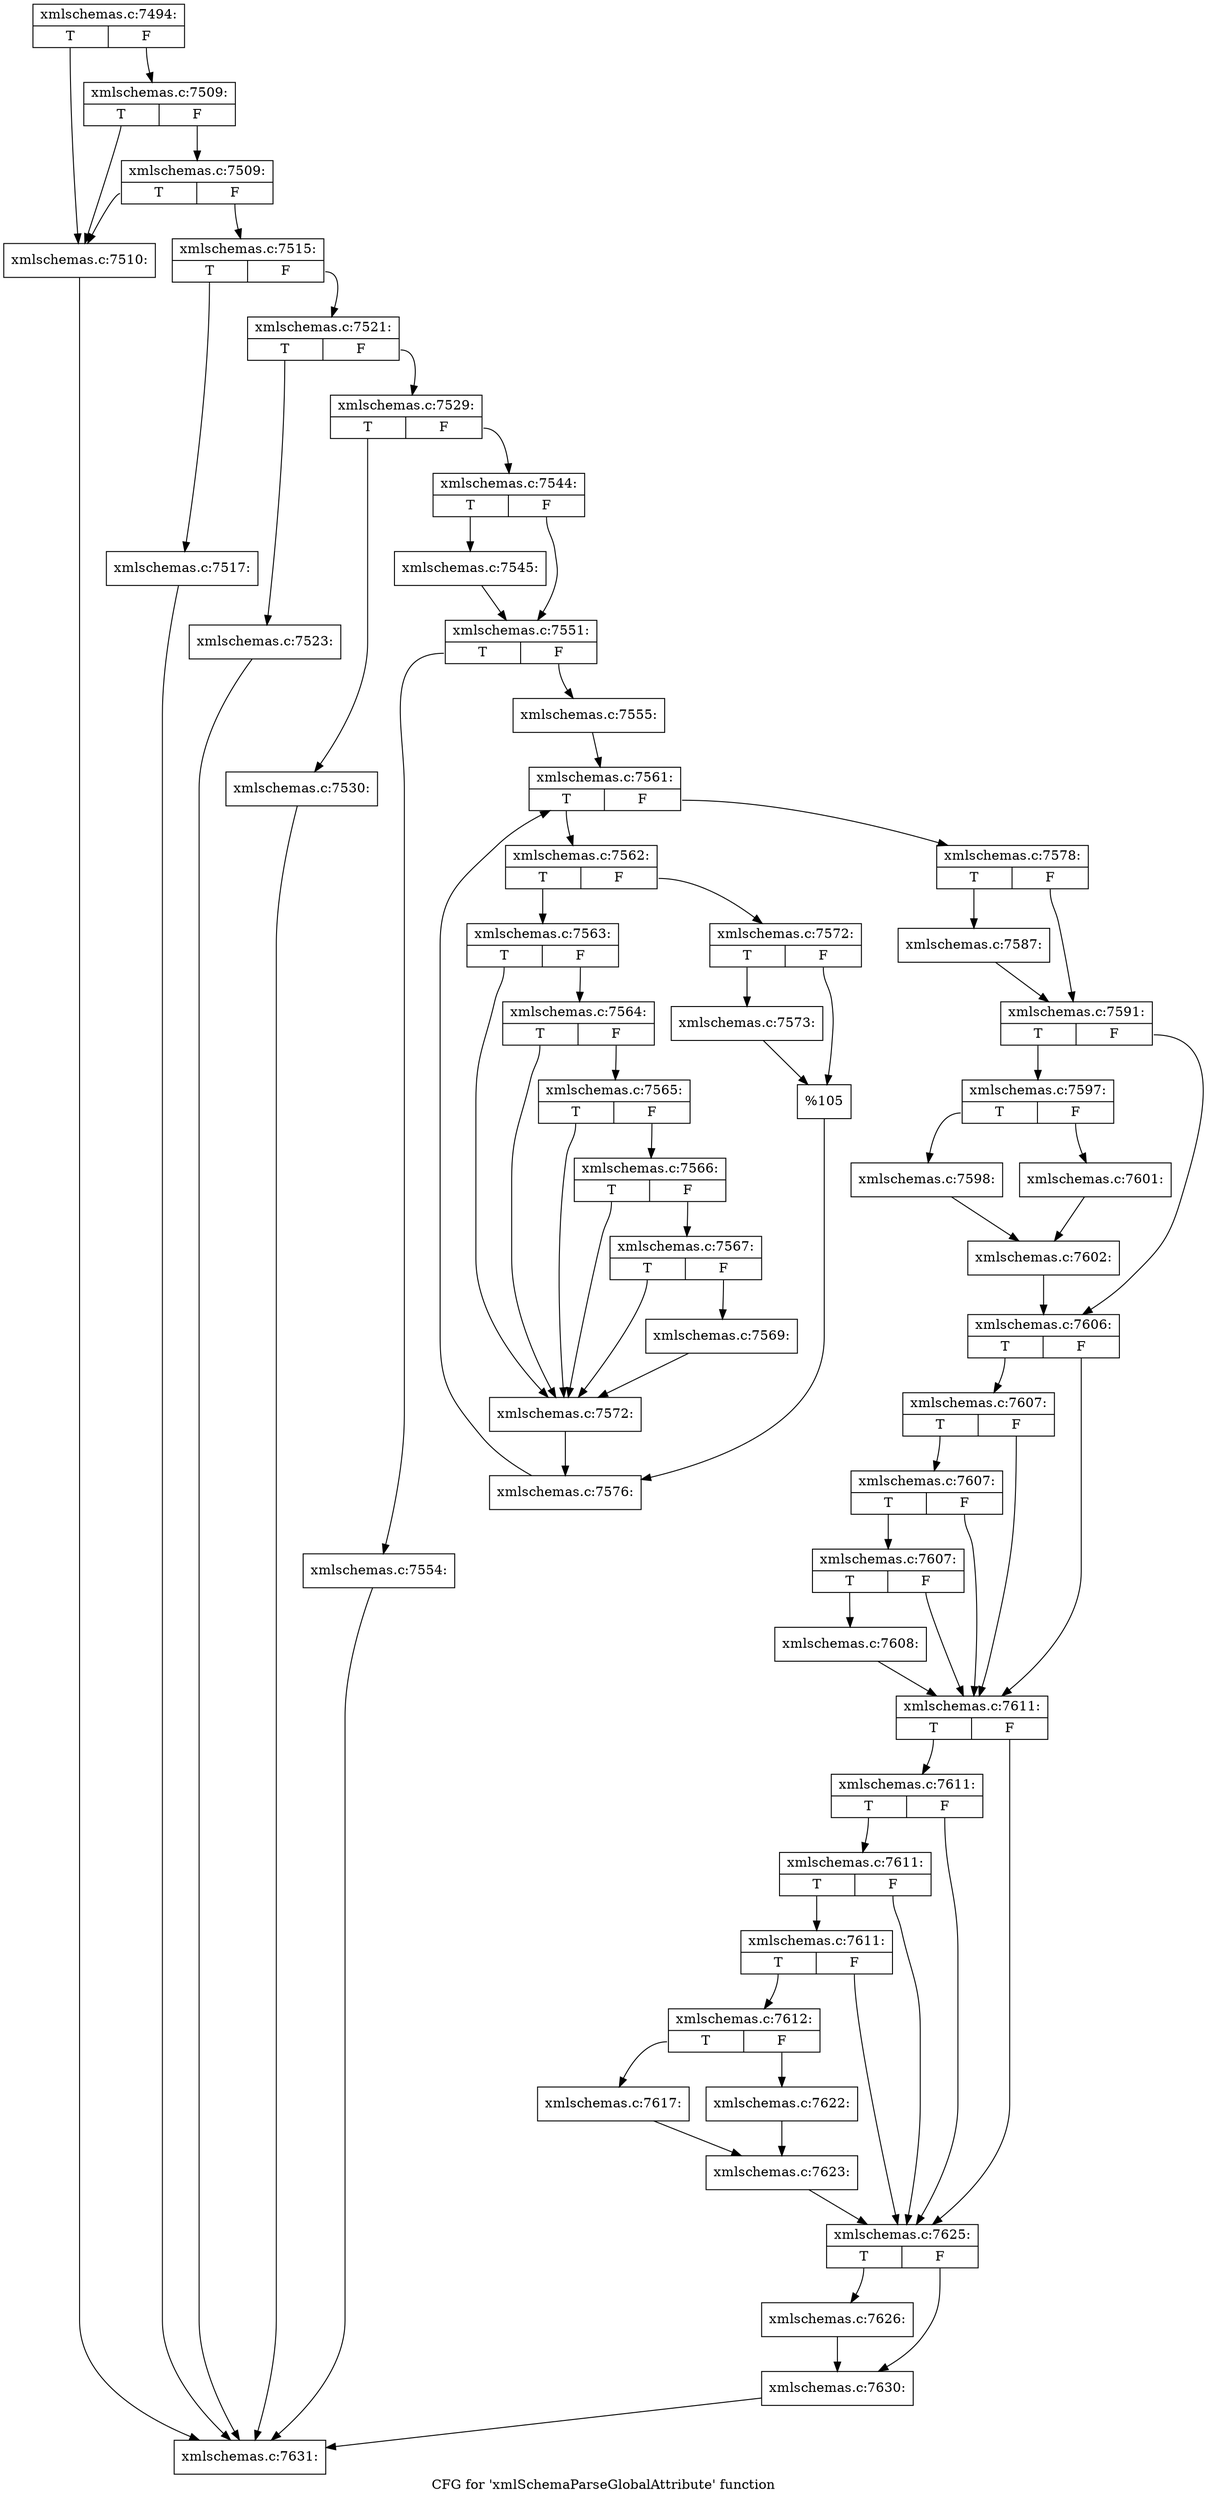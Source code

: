 digraph "CFG for 'xmlSchemaParseGlobalAttribute' function" {
	label="CFG for 'xmlSchemaParseGlobalAttribute' function";

	Node0x4fc3560 [shape=record,label="{xmlschemas.c:7494:|{<s0>T|<s1>F}}"];
	Node0x4fc3560:s0 -> Node0x4d36df0;
	Node0x4fc3560:s1 -> Node0x4d36f10;
	Node0x4d36f10 [shape=record,label="{xmlschemas.c:7509:|{<s0>T|<s1>F}}"];
	Node0x4d36f10:s0 -> Node0x4d36df0;
	Node0x4d36f10:s1 -> Node0x4d36e90;
	Node0x4d36e90 [shape=record,label="{xmlschemas.c:7509:|{<s0>T|<s1>F}}"];
	Node0x4d36e90:s0 -> Node0x4d36df0;
	Node0x4d36e90:s1 -> Node0x4d36e40;
	Node0x4d36df0 [shape=record,label="{xmlschemas.c:7510:}"];
	Node0x4d36df0 -> Node0x4fdec10;
	Node0x4d36e40 [shape=record,label="{xmlschemas.c:7515:|{<s0>T|<s1>F}}"];
	Node0x4d36e40:s0 -> Node0x4d37a00;
	Node0x4d36e40:s1 -> Node0x4d37a50;
	Node0x4d37a00 [shape=record,label="{xmlschemas.c:7517:}"];
	Node0x4d37a00 -> Node0x4fdec10;
	Node0x4d37a50 [shape=record,label="{xmlschemas.c:7521:|{<s0>T|<s1>F}}"];
	Node0x4d37a50:s0 -> Node0x4d38250;
	Node0x4d37a50:s1 -> Node0x4d382a0;
	Node0x4d38250 [shape=record,label="{xmlschemas.c:7523:}"];
	Node0x4d38250 -> Node0x4fdec10;
	Node0x4d382a0 [shape=record,label="{xmlschemas.c:7529:|{<s0>T|<s1>F}}"];
	Node0x4d382a0:s0 -> Node0x4d38b00;
	Node0x4d382a0:s1 -> Node0x4d38b50;
	Node0x4d38b00 [shape=record,label="{xmlschemas.c:7530:}"];
	Node0x4d38b00 -> Node0x4fdec10;
	Node0x4d38b50 [shape=record,label="{xmlschemas.c:7544:|{<s0>T|<s1>F}}"];
	Node0x4d38b50:s0 -> Node0x4d39400;
	Node0x4d38b50:s1 -> Node0x4d39770;
	Node0x4d39400 [shape=record,label="{xmlschemas.c:7545:}"];
	Node0x4d39400 -> Node0x4d39770;
	Node0x4d39770 [shape=record,label="{xmlschemas.c:7551:|{<s0>T|<s1>F}}"];
	Node0x4d39770:s0 -> Node0x4d3a8b0;
	Node0x4d39770:s1 -> Node0x4d3a900;
	Node0x4d3a8b0 [shape=record,label="{xmlschemas.c:7554:}"];
	Node0x4d3a8b0 -> Node0x4fdec10;
	Node0x4d3a900 [shape=record,label="{xmlschemas.c:7555:}"];
	Node0x4d3a900 -> Node0x4d3b2b0;
	Node0x4d3b2b0 [shape=record,label="{xmlschemas.c:7561:|{<s0>T|<s1>F}}"];
	Node0x4d3b2b0:s0 -> Node0x4d3b6a0;
	Node0x4d3b2b0:s1 -> Node0x4d3b4d0;
	Node0x4d3b6a0 [shape=record,label="{xmlschemas.c:7562:|{<s0>T|<s1>F}}"];
	Node0x4d3b6a0:s0 -> Node0x4d3b860;
	Node0x4d3b6a0:s1 -> Node0x4d3b900;
	Node0x4d3b860 [shape=record,label="{xmlschemas.c:7563:|{<s0>T|<s1>F}}"];
	Node0x4d3b860:s0 -> Node0x4d3bd60;
	Node0x4d3b860:s1 -> Node0x4d3bf30;
	Node0x4d3bf30 [shape=record,label="{xmlschemas.c:7564:|{<s0>T|<s1>F}}"];
	Node0x4d3bf30:s0 -> Node0x4d3bd60;
	Node0x4d3bf30:s1 -> Node0x4d3beb0;
	Node0x4d3beb0 [shape=record,label="{xmlschemas.c:7565:|{<s0>T|<s1>F}}"];
	Node0x4d3beb0:s0 -> Node0x4d3bd60;
	Node0x4d3beb0:s1 -> Node0x4d3be30;
	Node0x4d3be30 [shape=record,label="{xmlschemas.c:7566:|{<s0>T|<s1>F}}"];
	Node0x4d3be30:s0 -> Node0x4d3bd60;
	Node0x4d3be30:s1 -> Node0x4d3bdb0;
	Node0x4d3bdb0 [shape=record,label="{xmlschemas.c:7567:|{<s0>T|<s1>F}}"];
	Node0x4d3bdb0:s0 -> Node0x4d3bd60;
	Node0x4d3bdb0:s1 -> Node0x4d3bd10;
	Node0x4d3bd10 [shape=record,label="{xmlschemas.c:7569:}"];
	Node0x4d3bd10 -> Node0x4d3bd60;
	Node0x4d3bd60 [shape=record,label="{xmlschemas.c:7572:}"];
	Node0x4d3bd60 -> Node0x4d3b8b0;
	Node0x4d3b900 [shape=record,label="{xmlschemas.c:7572:|{<s0>T|<s1>F}}"];
	Node0x4d3b900:s0 -> Node0x4d3d8c0;
	Node0x4d3b900:s1 -> Node0x4d3d910;
	Node0x4d3d8c0 [shape=record,label="{xmlschemas.c:7573:}"];
	Node0x4d3d8c0 -> Node0x4d3d910;
	Node0x4d3d910 [shape=record,label="{%105}"];
	Node0x4d3d910 -> Node0x4d3b8b0;
	Node0x4d3b8b0 [shape=record,label="{xmlschemas.c:7576:}"];
	Node0x4d3b8b0 -> Node0x4d3b2b0;
	Node0x4d3b4d0 [shape=record,label="{xmlschemas.c:7578:|{<s0>T|<s1>F}}"];
	Node0x4d3b4d0:s0 -> Node0x4d3f470;
	Node0x4d3b4d0:s1 -> Node0x4d3f4c0;
	Node0x4d3f470 [shape=record,label="{xmlschemas.c:7587:}"];
	Node0x4d3f470 -> Node0x4d3f4c0;
	Node0x4d3f4c0 [shape=record,label="{xmlschemas.c:7591:|{<s0>T|<s1>F}}"];
	Node0x4d3f4c0:s0 -> Node0x4d3ff00;
	Node0x4d3f4c0:s1 -> Node0x4d3ff50;
	Node0x4d3ff00 [shape=record,label="{xmlschemas.c:7597:|{<s0>T|<s1>F}}"];
	Node0x4d3ff00:s0 -> Node0x4d40310;
	Node0x4d3ff00:s1 -> Node0x4d403b0;
	Node0x4d40310 [shape=record,label="{xmlschemas.c:7598:}"];
	Node0x4d40310 -> Node0x4d40360;
	Node0x4d403b0 [shape=record,label="{xmlschemas.c:7601:}"];
	Node0x4d403b0 -> Node0x4d40360;
	Node0x4d40360 [shape=record,label="{xmlschemas.c:7602:}"];
	Node0x4d40360 -> Node0x4d3ff50;
	Node0x4d3ff50 [shape=record,label="{xmlschemas.c:7606:|{<s0>T|<s1>F}}"];
	Node0x4d3ff50:s0 -> Node0x4d41740;
	Node0x4d3ff50:s1 -> Node0x4d41620;
	Node0x4d41740 [shape=record,label="{xmlschemas.c:7607:|{<s0>T|<s1>F}}"];
	Node0x4d41740:s0 -> Node0x4d416f0;
	Node0x4d41740:s1 -> Node0x4d41620;
	Node0x4d416f0 [shape=record,label="{xmlschemas.c:7607:|{<s0>T|<s1>F}}"];
	Node0x4d416f0:s0 -> Node0x4d41670;
	Node0x4d416f0:s1 -> Node0x4d41620;
	Node0x4d41670 [shape=record,label="{xmlschemas.c:7607:|{<s0>T|<s1>F}}"];
	Node0x4d41670:s0 -> Node0x4d415d0;
	Node0x4d41670:s1 -> Node0x4d41620;
	Node0x4d415d0 [shape=record,label="{xmlschemas.c:7608:}"];
	Node0x4d415d0 -> Node0x4d41620;
	Node0x4d41620 [shape=record,label="{xmlschemas.c:7611:|{<s0>T|<s1>F}}"];
	Node0x4d41620:s0 -> Node0x4d42d20;
	Node0x4d41620:s1 -> Node0x4d42c00;
	Node0x4d42d20 [shape=record,label="{xmlschemas.c:7611:|{<s0>T|<s1>F}}"];
	Node0x4d42d20:s0 -> Node0x4d42cd0;
	Node0x4d42d20:s1 -> Node0x4d42c00;
	Node0x4d42cd0 [shape=record,label="{xmlschemas.c:7611:|{<s0>T|<s1>F}}"];
	Node0x4d42cd0:s0 -> Node0x4d42c50;
	Node0x4d42cd0:s1 -> Node0x4d42c00;
	Node0x4d42c50 [shape=record,label="{xmlschemas.c:7611:|{<s0>T|<s1>F}}"];
	Node0x4d42c50:s0 -> Node0x4d42bb0;
	Node0x4d42c50:s1 -> Node0x4d42c00;
	Node0x4d42bb0 [shape=record,label="{xmlschemas.c:7612:|{<s0>T|<s1>F}}"];
	Node0x4d42bb0:s0 -> Node0x4d439e0;
	Node0x4d42bb0:s1 -> Node0x4d43a80;
	Node0x4d439e0 [shape=record,label="{xmlschemas.c:7617:}"];
	Node0x4d439e0 -> Node0x4d43a30;
	Node0x4d43a80 [shape=record,label="{xmlschemas.c:7622:}"];
	Node0x4d43a80 -> Node0x4d43a30;
	Node0x4d43a30 [shape=record,label="{xmlschemas.c:7623:}"];
	Node0x4d43a30 -> Node0x4d42c00;
	Node0x4d42c00 [shape=record,label="{xmlschemas.c:7625:|{<s0>T|<s1>F}}"];
	Node0x4d42c00:s0 -> Node0x4d44c70;
	Node0x4d42c00:s1 -> Node0x4d44cc0;
	Node0x4d44c70 [shape=record,label="{xmlschemas.c:7626:}"];
	Node0x4d44c70 -> Node0x4d44cc0;
	Node0x4d44cc0 [shape=record,label="{xmlschemas.c:7630:}"];
	Node0x4d44cc0 -> Node0x4fdec10;
	Node0x4fdec10 [shape=record,label="{xmlschemas.c:7631:}"];
}
